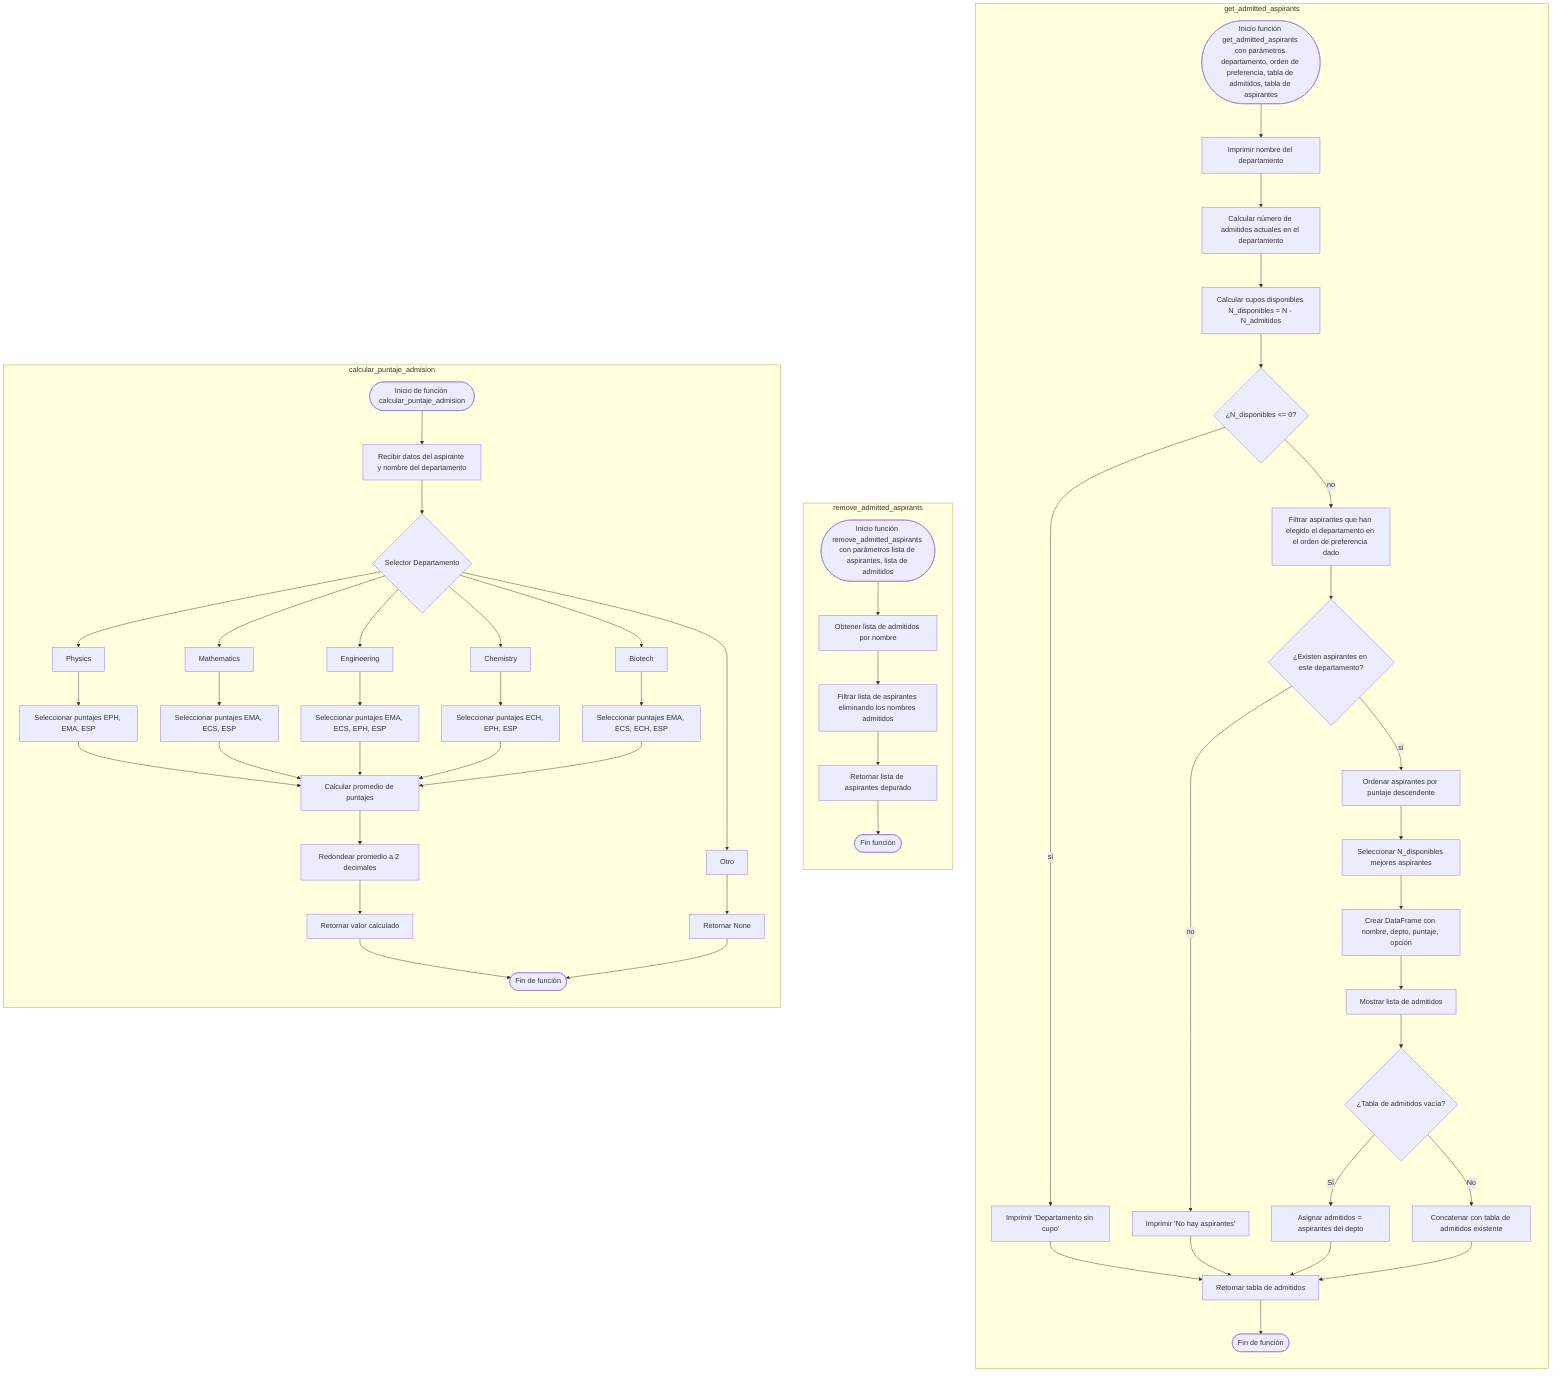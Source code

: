 flowchart TD

subgraph get_admitted_aspirants
direction TB
A1([Inicio función get_admitted_aspirants con parámetros departamento, orden de preferencia, tabla de admitidos, tabla de aspirantes]) --> B1
B1[Imprimir nombre del departamento] --> C1[Calcular número de admitidos actuales en el departamento]
C1 --> D1[Calcular cupos disponibles N_disponibles = N - N_admitidos]
D1 --> E1{¿N_disponibles <= 0?}
E1 -- sí --> F1[Imprimir 'Departamento sin cupo'] --> Z1[Retornar tabla de admitidos]
E1 -- no --> G1[Filtrar aspirantes que han elegido el departamento en el orden de preferencia dado]
G1 --> H1{¿Existen aspirantes en este departamento?}
H1 -- no --> I1[Imprimir 'No hay aspirantes'] --> Z1
H1 -- sí --> J1[Ordenar aspirantes por puntaje descendente]
J1 --> K1[Seleccionar N_disponibles mejores aspirantes]
K1 --> L1[Crear DataFrame con nombre, depto, puntaje, opción]
L1 --> M1[Mostrar lista de admitidos]
M1 --> N1{¿Tabla de admitidos vacía?}
N1 -- Sí --> O1[Asignar admitidos = aspirantes del depto]
O1 --> Z1
N1 -- No --> P1[Concatenar con tabla de admitidos existente]
P1 --> Z1
Z1 --> Q1([Fin de función])
end

subgraph remove_admitted_aspirants
direction TB
R1([Inicio función remove_admitted_aspirants con parámetros lista de aspirantes, lista de admitidos]) --> R2
R2[Obtener lista de admitidos por nombre] --> R3[Filtrar lista de aspirantes eliminando los nombres admitidos]
R3 --> R4[Retornar lista de aspirantes depurado]
R4 --> R5([Fin función])
end

subgraph calcular_puntaje_admision
direction TB

A2([Inicio de función calcular_puntaje_admision]) --> B2[Recibir datos del aspirante y nombre del departamento]

B2 --> C2{Selector Departamento}
C2 --> D21[Physics]
C2 --> D22[Mathematics]
C2 --> D23[Engineering]
C2 --> D24[Chemistry]
C2 --> D25[Biotech]
C2 --> D26[Otro]

D21 --> E21[Seleccionar puntajes EPH, EMA, ESP]
D22 --> E22[Seleccionar puntajes EMA, ECS, ESP]
D23 --> E23[Seleccionar puntajes EMA, ECS, EPH, ESP]
D24 --> E24[Seleccionar puntajes ECH, EPH, ESP]
D25 --> E25[Seleccionar puntajes EMA, ECS, ECH, ESP]
D26 --> F21[Retornar None]

E21 --> G2[Calcular promedio de puntajes]
E22 --> G2
E23 --> G2
E24 --> G2
E25 --> G2

G2 --> H2[Redondear promedio a 2 decimales]
H2 --> I2[Retornar valor calculado]
I2 --> J2([Fin de función])
F21 --> J2
end